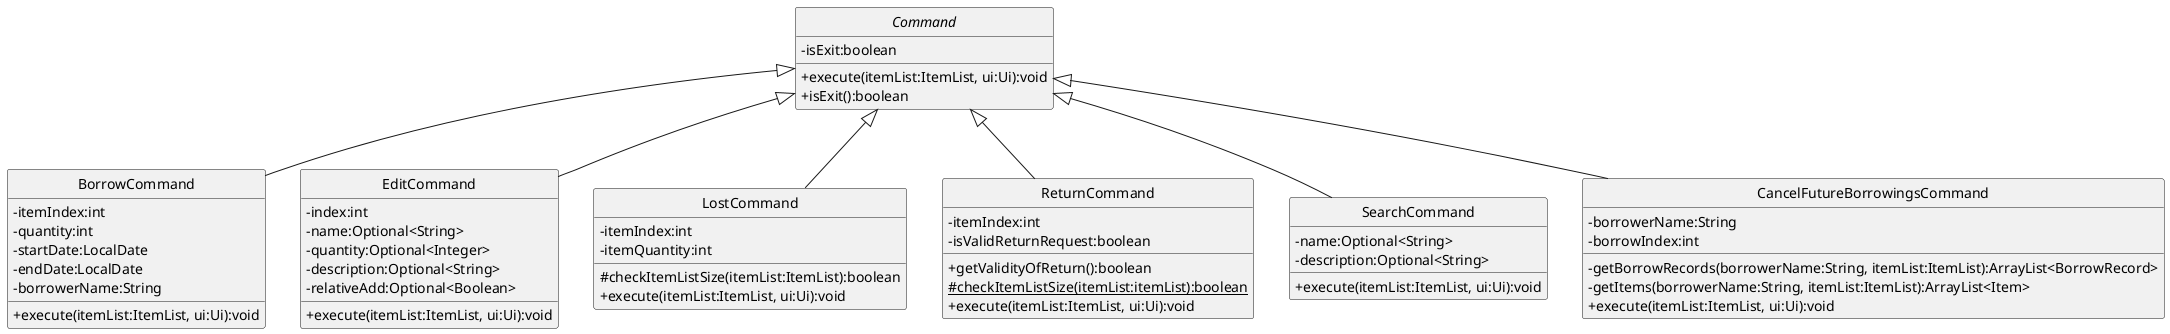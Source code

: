 @startuml
hide circle
skinparam classAttributeIconSize 0
hide empty members
hide empty attributes

abstract Command {
 -isExit:boolean
 +execute(itemList:ItemList, ui:Ui):void
 +isExit():boolean
}

class BorrowCommand {
 -itemIndex:int
 -quantity:int
 -startDate:LocalDate
 -endDate:LocalDate
 -borrowerName:String
 +execute(itemList:ItemList, ui:Ui):void
}

class EditCommand {
 -index:int
 -name:Optional<String>
 -quantity:Optional<Integer>
 -description:Optional<String>
 -relativeAdd:Optional<Boolean>
 +execute(itemList:ItemList, ui:Ui):void
}

class LostCommand {
 -itemIndex:int
 -itemQuantity:int
 #checkItemListSize(itemList:ItemList):boolean
 +execute(itemList:ItemList, ui:Ui):void
}

class ReturnCommand {
 -itemIndex:int
 -isValidReturnRequest:boolean
 +getValidityOfReturn():boolean
 {static}#checkItemListSize(itemList:itemList):boolean
 +execute(itemList:ItemList, ui:Ui):void
}

class SearchCommand {
 -name:Optional<String>
 -description:Optional<String>
 +execute(itemList:ItemList, ui:Ui):void
}

class CancelFutureBorrowingsCommand {
 -borrowerName:String
 -borrowIndex:int
 -getBorrowRecords(borrowerName:String, itemList:ItemList):ArrayList<BorrowRecord>
 -getItems(borrowerName:String, itemList:ItemList):ArrayList<Item>
 +execute(itemList:ItemList, ui:Ui):void
}

Command <|-- BorrowCommand
Command <|-- EditCommand
Command <|-- LostCommand
Command <|-- ReturnCommand
Command <|-- SearchCommand
Command <|-- CancelFutureBorrowingsCommand
@enduml